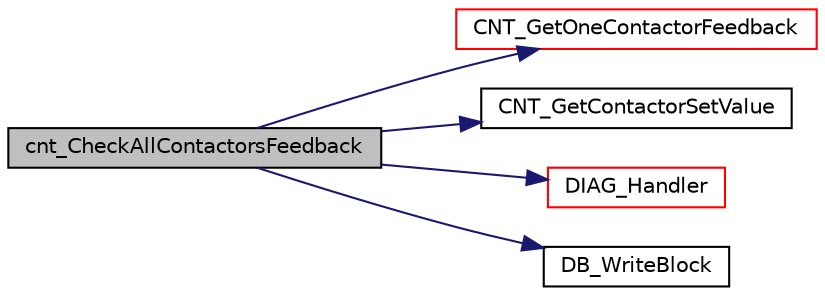 digraph "cnt_CheckAllContactorsFeedback"
{
  edge [fontname="Helvetica",fontsize="10",labelfontname="Helvetica",labelfontsize="10"];
  node [fontname="Helvetica",fontsize="10",shape=record];
  rankdir="LR";
  Node5 [label="cnt_CheckAllContactorsFeedback",height=0.2,width=0.4,color="black", fillcolor="grey75", style="filled", fontcolor="black"];
  Node5 -> Node6 [color="midnightblue",fontsize="10",style="solid",fontname="Helvetica"];
  Node6 [label="CNT_GetOneContactorFeedback",height=0.2,width=0.4,color="red", fillcolor="white", style="filled",URL="$contactor_8c.html#a2b3576a137ff1040dae84ab979a244ea",tooltip="gets the feedback of all the contactors "];
  Node5 -> Node8 [color="midnightblue",fontsize="10",style="solid",fontname="Helvetica"];
  Node8 [label="CNT_GetContactorSetValue",height=0.2,width=0.4,color="black", fillcolor="white", style="filled",URL="$contactor_8c.html#a8a07c3d112a0bbb7c1e81d0d9833c3a5",tooltip="Gets the latest value (TRUE, FALSE) the contactors were set to. "];
  Node5 -> Node9 [color="midnightblue",fontsize="10",style="solid",fontname="Helvetica"];
  Node9 [label="DIAG_Handler",height=0.2,width=0.4,color="red", fillcolor="white", style="filled",URL="$group__API__DIAG.html#ga29e922af6b4c0f5c07d4d5b48b48d156",tooltip="DIAG_Handler provides generic error handling, based on diagnosis group.This function calls the handle..."];
  Node5 -> Node13 [color="midnightblue",fontsize="10",style="solid",fontname="Helvetica"];
  Node13 [label="DB_WriteBlock",height=0.2,width=0.4,color="black", fillcolor="white", style="filled",URL="$database_8c.html#ab4d337e13c53dbdab695980576d33fb0",tooltip="Stores a datablock in database. "];
}
